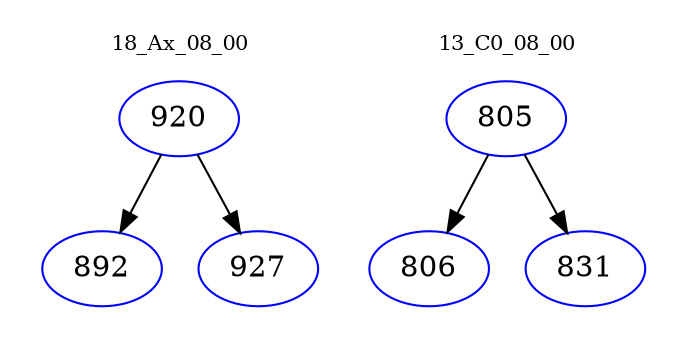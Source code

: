digraph{
subgraph cluster_0 {
color = white
label = "18_Ax_08_00";
fontsize=10;
T0_920 [label="920", color="blue"]
T0_920 -> T0_892 [color="black"]
T0_892 [label="892", color="blue"]
T0_920 -> T0_927 [color="black"]
T0_927 [label="927", color="blue"]
}
subgraph cluster_1 {
color = white
label = "13_C0_08_00";
fontsize=10;
T1_805 [label="805", color="blue"]
T1_805 -> T1_806 [color="black"]
T1_806 [label="806", color="blue"]
T1_805 -> T1_831 [color="black"]
T1_831 [label="831", color="blue"]
}
}
